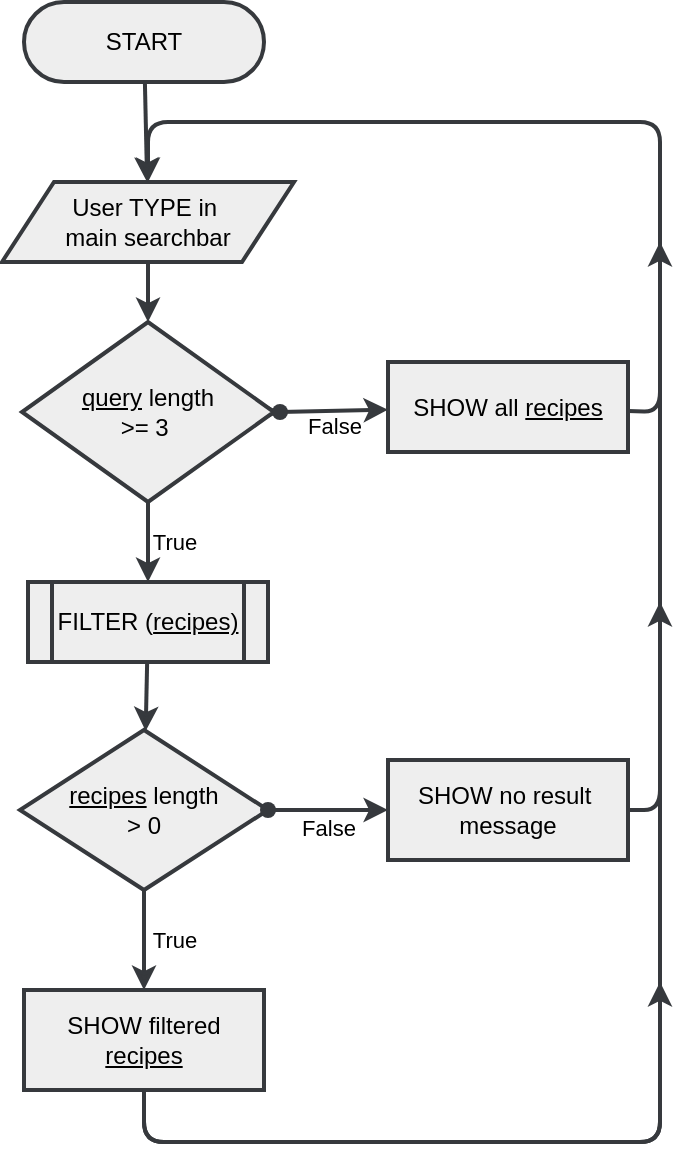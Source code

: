 <mxfile>
    <diagram id="C5RBs43oDa-KdzZeNtuy" name="Main">
        <mxGraphModel dx="434" dy="575" grid="1" gridSize="10" guides="1" tooltips="1" connect="1" arrows="1" fold="1" page="1" pageScale="1" pageWidth="827" pageHeight="1169" math="0" shadow="0">
            <root>
                <mxCell id="WIyWlLk6GJQsqaUBKTNV-0"/>
                <mxCell id="WIyWlLk6GJQsqaUBKTNV-1" parent="WIyWlLk6GJQsqaUBKTNV-0"/>
                <mxCell id="9" value="" style="edgeStyle=none;html=1;exitX=0.5;exitY=1;exitDx=0;exitDy=0;fontColor=#000000;labelBackgroundColor=none;labelBorderColor=none;strokeWidth=2;fillColor=#eeeeee;strokeColor=#36393d;" edge="1" parent="WIyWlLk6GJQsqaUBKTNV-1" source="22" target="8">
                    <mxGeometry relative="1" as="geometry">
                        <mxPoint x="414" y="170" as="sourcePoint"/>
                    </mxGeometry>
                </mxCell>
                <mxCell id="18" value="" style="edgeStyle=none;html=1;fontColor=#000000;labelBackgroundColor=none;labelBorderColor=none;strokeWidth=2;fillColor=#eeeeee;strokeColor=#36393d;" edge="1" parent="WIyWlLk6GJQsqaUBKTNV-1" source="8" target="17">
                    <mxGeometry relative="1" as="geometry"/>
                </mxCell>
                <mxCell id="25" value="True" style="edgeStyle=none;html=1;fontColor=#000000;labelBackgroundColor=none;labelBorderColor=none;strokeWidth=2;spacingLeft=26;fillColor=#eeeeee;strokeColor=#36393d;" edge="1" parent="WIyWlLk6GJQsqaUBKTNV-1" source="8" target="45">
                    <mxGeometry relative="1" as="geometry">
                        <mxPoint x="424" y="324" as="targetPoint"/>
                    </mxGeometry>
                </mxCell>
                <mxCell id="8" value="&lt;font&gt;&lt;u&gt;query&lt;/u&gt; length&lt;br&gt;&amp;gt;= 3&amp;nbsp;&lt;/font&gt;" style="rhombus;whiteSpace=wrap;html=1;rounded=1;sketch=0;arcSize=0;labelBackgroundColor=none;labelBorderColor=none;strokeWidth=2;fillColor=#eeeeee;strokeColor=#36393d;" vertex="1" parent="WIyWlLk6GJQsqaUBKTNV-1">
                    <mxGeometry x="361" y="190" width="126" height="90" as="geometry"/>
                </mxCell>
                <mxCell id="27" value="False" style="edgeStyle=none;html=1;fontColor=#000000;labelBackgroundColor=none;labelBorderColor=none;strokeWidth=2;spacingBottom=-15;fillColor=#eeeeee;strokeColor=#36393d;" edge="1" parent="WIyWlLk6GJQsqaUBKTNV-1" source="17" target="26">
                    <mxGeometry relative="1" as="geometry"/>
                </mxCell>
                <mxCell id="17" value="" style="shape=waypoint;sketch=0;size=6;pointerEvents=1;points=[];resizable=0;rotatable=0;perimeter=centerPerimeter;snapToPoint=1;rounded=1;arcSize=0;labelBackgroundColor=none;labelBorderColor=none;strokeWidth=2;fillColor=#eeeeee;strokeColor=#36393d;" vertex="1" parent="WIyWlLk6GJQsqaUBKTNV-1">
                    <mxGeometry x="470" y="215" width="40" height="40" as="geometry"/>
                </mxCell>
                <mxCell id="22" value="&lt;span&gt;User TYPE&amp;nbsp;in&amp;nbsp;&lt;/span&gt;&lt;br style=&quot;padding: 0px ; margin: 0px&quot;&gt;&lt;span&gt;main searchbar&lt;/span&gt;" style="shape=parallelogram;perimeter=parallelogramPerimeter;whiteSpace=wrap;html=1;fixedSize=1;rounded=1;sketch=0;arcSize=0;size=26;labelBackgroundColor=none;labelBorderColor=none;strokeWidth=2;fillColor=#eeeeee;strokeColor=#36393d;" vertex="1" parent="WIyWlLk6GJQsqaUBKTNV-1">
                    <mxGeometry x="351" y="120" width="146" height="40" as="geometry"/>
                </mxCell>
                <mxCell id="29" value="" style="edgeStyle=none;html=1;entryX=0.5;entryY=0;entryDx=0;entryDy=0;fontColor=#000000;labelBackgroundColor=none;labelBorderColor=none;strokeWidth=2;fillColor=#eeeeee;strokeColor=#36393d;" edge="1" parent="WIyWlLk6GJQsqaUBKTNV-1" source="26" target="22">
                    <mxGeometry relative="1" as="geometry">
                        <mxPoint x="740" y="252.5" as="targetPoint"/>
                        <Array as="points">
                            <mxPoint x="680" y="235"/>
                            <mxPoint x="680" y="90"/>
                            <mxPoint x="424" y="90"/>
                        </Array>
                    </mxGeometry>
                </mxCell>
                <mxCell id="26" value="SHOW all &lt;u&gt;recipes&lt;/u&gt;" style="whiteSpace=wrap;html=1;sketch=0;rounded=1;arcSize=0;labelBackgroundColor=none;labelBorderColor=none;strokeWidth=2;fillColor=#eeeeee;strokeColor=#36393d;" vertex="1" parent="WIyWlLk6GJQsqaUBKTNV-1">
                    <mxGeometry x="544" y="210" width="120" height="45" as="geometry"/>
                </mxCell>
                <mxCell id="37" value="" style="edgeStyle=none;html=1;fontColor=#000000;labelBackgroundColor=none;labelBorderColor=none;strokeWidth=2;fillColor=#eeeeee;strokeColor=#36393d;" edge="1" parent="WIyWlLk6GJQsqaUBKTNV-1" source="30" target="36">
                    <mxGeometry relative="1" as="geometry"/>
                </mxCell>
                <mxCell id="44" value="True" style="edgeStyle=none;html=1;fontColor=#000000;labelBackgroundColor=none;labelBorderColor=none;strokeWidth=2;spacingLeft=29;fillColor=#eeeeee;strokeColor=#36393d;" edge="1" parent="WIyWlLk6GJQsqaUBKTNV-1" source="30" target="43">
                    <mxGeometry relative="1" as="geometry"/>
                </mxCell>
                <mxCell id="30" value="&lt;u&gt;recipes&lt;/u&gt; length&lt;br&gt;&amp;gt; 0" style="rhombus;whiteSpace=wrap;html=1;rounded=1;sketch=0;arcSize=0;labelBackgroundColor=none;labelBorderColor=none;strokeWidth=2;fillColor=#eeeeee;strokeColor=#36393d;" vertex="1" parent="WIyWlLk6GJQsqaUBKTNV-1">
                    <mxGeometry x="360" y="394" width="124" height="80" as="geometry"/>
                </mxCell>
                <mxCell id="39" value="False" style="edgeStyle=none;html=1;fontColor=#000000;labelBackgroundColor=none;labelBorderColor=none;strokeWidth=2;spacingBottom=-17;fillColor=#eeeeee;strokeColor=#36393d;" edge="1" parent="WIyWlLk6GJQsqaUBKTNV-1" source="36" target="38">
                    <mxGeometry relative="1" as="geometry"/>
                </mxCell>
                <mxCell id="36" value="" style="shape=waypoint;sketch=0;size=6;pointerEvents=1;points=[];resizable=0;rotatable=0;perimeter=centerPerimeter;snapToPoint=1;rounded=1;arcSize=0;labelBackgroundColor=none;labelBorderColor=none;strokeWidth=2;fillColor=#eeeeee;strokeColor=#36393d;" vertex="1" parent="WIyWlLk6GJQsqaUBKTNV-1">
                    <mxGeometry x="464" y="414" width="40" height="40" as="geometry"/>
                </mxCell>
                <mxCell id="49" style="edgeStyle=none;html=1;exitX=1;exitY=0.5;exitDx=0;exitDy=0;fontColor=#000000;labelBackgroundColor=none;labelBorderColor=none;strokeWidth=2;fillColor=#eeeeee;strokeColor=#36393d;" edge="1" parent="WIyWlLk6GJQsqaUBKTNV-1" source="38">
                    <mxGeometry relative="1" as="geometry">
                        <mxPoint x="680" y="150" as="targetPoint"/>
                        <Array as="points">
                            <mxPoint x="680" y="434"/>
                        </Array>
                    </mxGeometry>
                </mxCell>
                <mxCell id="38" value="SHOW no result&amp;nbsp;&lt;br&gt;message" style="whiteSpace=wrap;html=1;sketch=0;rounded=1;arcSize=0;labelBackgroundColor=none;labelBorderColor=none;strokeWidth=2;fillColor=#eeeeee;strokeColor=#36393d;" vertex="1" parent="WIyWlLk6GJQsqaUBKTNV-1">
                    <mxGeometry x="544" y="409" width="120" height="50" as="geometry"/>
                </mxCell>
                <mxCell id="50" style="edgeStyle=none;html=1;exitX=0.5;exitY=1;exitDx=0;exitDy=0;fontColor=#000000;labelBackgroundColor=none;labelBorderColor=none;strokeWidth=2;fillColor=#eeeeee;strokeColor=#36393d;" edge="1" parent="WIyWlLk6GJQsqaUBKTNV-1" source="43">
                    <mxGeometry relative="1" as="geometry">
                        <mxPoint x="680" y="330" as="targetPoint"/>
                        <Array as="points">
                            <mxPoint x="422" y="600"/>
                            <mxPoint x="680" y="600"/>
                        </Array>
                    </mxGeometry>
                </mxCell>
                <mxCell id="51" style="edgeStyle=none;html=1;exitX=0.5;exitY=1;exitDx=0;exitDy=0;fontColor=#000000;labelBackgroundColor=none;labelBorderColor=none;strokeWidth=2;fillColor=#eeeeee;strokeColor=#36393d;" edge="1" parent="WIyWlLk6GJQsqaUBKTNV-1" source="43">
                    <mxGeometry relative="1" as="geometry">
                        <mxPoint x="680" y="520" as="targetPoint"/>
                        <Array as="points">
                            <mxPoint x="422" y="600"/>
                            <mxPoint x="680" y="600"/>
                        </Array>
                    </mxGeometry>
                </mxCell>
                <mxCell id="43" value="SHOW filtered&lt;br&gt;&lt;u&gt;recipes&lt;/u&gt;" style="whiteSpace=wrap;html=1;sketch=0;rounded=1;arcSize=0;labelBackgroundColor=none;labelBorderColor=none;strokeWidth=2;fillColor=#eeeeee;strokeColor=#36393d;" vertex="1" parent="WIyWlLk6GJQsqaUBKTNV-1">
                    <mxGeometry x="362" y="524" width="120" height="50" as="geometry"/>
                </mxCell>
                <mxCell id="47" value="" style="edgeStyle=none;html=1;fontColor=#000000;labelBackgroundColor=none;labelBorderColor=none;strokeWidth=2;fillColor=#eeeeee;strokeColor=#36393d;" edge="1" parent="WIyWlLk6GJQsqaUBKTNV-1" source="45" target="30">
                    <mxGeometry relative="1" as="geometry"/>
                </mxCell>
                <mxCell id="45" value="&lt;span style=&quot;font-family: &amp;quot;helvetica&amp;quot; ; font-size: 12px ; font-style: normal ; font-weight: 400 ; letter-spacing: normal ; text-align: center ; text-indent: 0px ; text-transform: none ; word-spacing: 0px ; display: inline ; float: none&quot;&gt;&lt;font&gt;FILTER (&lt;u&gt;recipes)&lt;/u&gt;&lt;/font&gt;&lt;/span&gt;" style="shape=process;whiteSpace=wrap;html=1;backgroundOutline=1;sketch=0;rounded=1;arcSize=0;labelBackgroundColor=none;labelBorderColor=none;strokeWidth=2;fillColor=#eeeeee;strokeColor=#36393d;" vertex="1" parent="WIyWlLk6GJQsqaUBKTNV-1">
                    <mxGeometry x="364" y="320" width="120" height="40" as="geometry"/>
                </mxCell>
                <mxCell id="56" value="" style="edgeStyle=none;html=1;fontColor=#000000;labelBackgroundColor=none;labelBorderColor=none;strokeWidth=2;fillColor=#eeeeee;strokeColor=#36393d;" edge="1" parent="WIyWlLk6GJQsqaUBKTNV-1" source="54" target="22">
                    <mxGeometry relative="1" as="geometry"/>
                </mxCell>
                <mxCell id="54" value="START" style="whiteSpace=wrap;html=1;rounded=1;sketch=0;arcSize=50;labelBackgroundColor=none;labelBorderColor=none;strokeWidth=2;fillColor=#eeeeee;strokeColor=#36393d;" vertex="1" parent="WIyWlLk6GJQsqaUBKTNV-1">
                    <mxGeometry x="362" y="30" width="120" height="40" as="geometry"/>
                </mxCell>
            </root>
        </mxGraphModel>
    </diagram>
    <diagram id="n9h0URrdgb-PnbL6n3B7" name="Filter">
        <mxGraphModel dx="554" dy="575" grid="1" gridSize="10" guides="1" tooltips="1" connect="1" arrows="1" fold="1" page="1" pageScale="1" pageWidth="827" pageHeight="1169" math="0" shadow="0">
            <root>
                <mxCell id="L2By4GCQBADsJU6EAPY--0"/>
                <mxCell id="L2By4GCQBADsJU6EAPY--1" parent="L2By4GCQBADsJU6EAPY--0"/>
                <mxCell id="L2By4GCQBADsJU6EAPY--2" value="FILTER(&lt;u&gt;recipes&lt;/u&gt;)" style="whiteSpace=wrap;html=1;rounded=1;sketch=0;fontColor=#FFFFFF;arcSize=50;" vertex="1" parent="L2By4GCQBADsJU6EAPY--1">
                    <mxGeometry x="220" y="20" width="120" height="40" as="geometry"/>
                </mxCell>
            </root>
        </mxGraphModel>
    </diagram>
</mxfile>